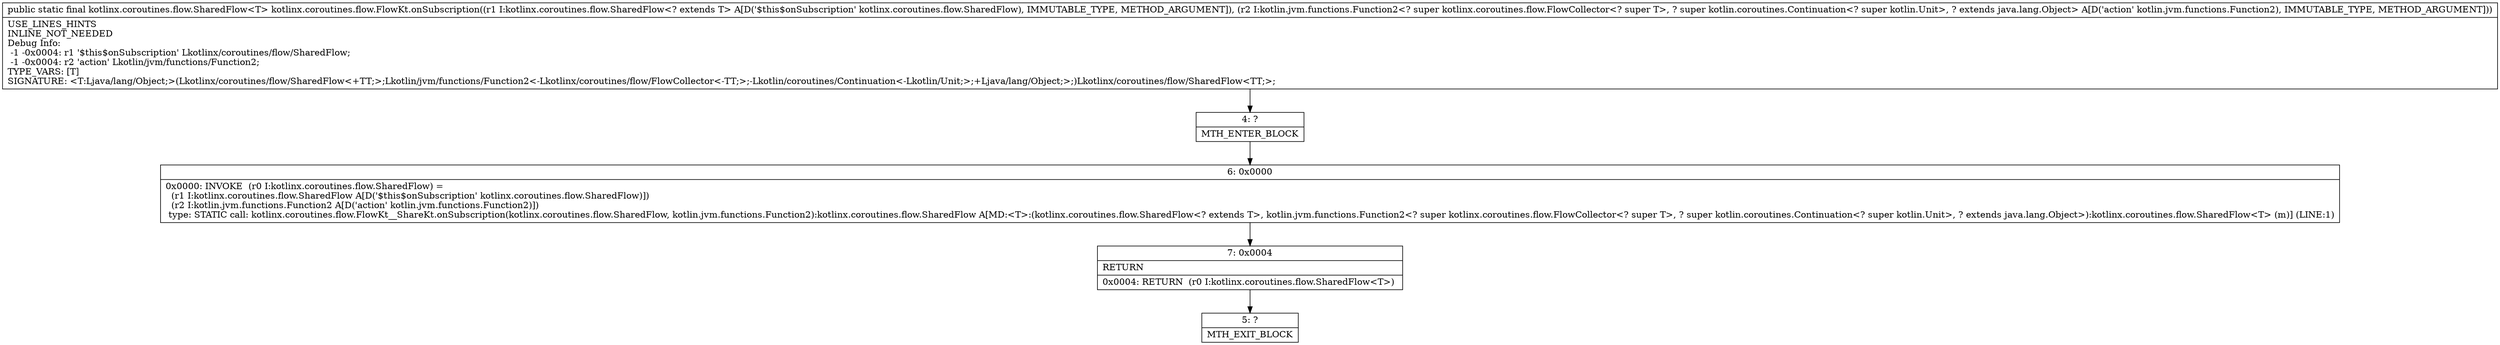digraph "CFG forkotlinx.coroutines.flow.FlowKt.onSubscription(Lkotlinx\/coroutines\/flow\/SharedFlow;Lkotlin\/jvm\/functions\/Function2;)Lkotlinx\/coroutines\/flow\/SharedFlow;" {
Node_4 [shape=record,label="{4\:\ ?|MTH_ENTER_BLOCK\l}"];
Node_6 [shape=record,label="{6\:\ 0x0000|0x0000: INVOKE  (r0 I:kotlinx.coroutines.flow.SharedFlow) = \l  (r1 I:kotlinx.coroutines.flow.SharedFlow A[D('$this$onSubscription' kotlinx.coroutines.flow.SharedFlow)])\l  (r2 I:kotlin.jvm.functions.Function2 A[D('action' kotlin.jvm.functions.Function2)])\l type: STATIC call: kotlinx.coroutines.flow.FlowKt__ShareKt.onSubscription(kotlinx.coroutines.flow.SharedFlow, kotlin.jvm.functions.Function2):kotlinx.coroutines.flow.SharedFlow A[MD:\<T\>:(kotlinx.coroutines.flow.SharedFlow\<? extends T\>, kotlin.jvm.functions.Function2\<? super kotlinx.coroutines.flow.FlowCollector\<? super T\>, ? super kotlin.coroutines.Continuation\<? super kotlin.Unit\>, ? extends java.lang.Object\>):kotlinx.coroutines.flow.SharedFlow\<T\> (m)] (LINE:1)\l}"];
Node_7 [shape=record,label="{7\:\ 0x0004|RETURN\l|0x0004: RETURN  (r0 I:kotlinx.coroutines.flow.SharedFlow\<T\>) \l}"];
Node_5 [shape=record,label="{5\:\ ?|MTH_EXIT_BLOCK\l}"];
MethodNode[shape=record,label="{public static final kotlinx.coroutines.flow.SharedFlow\<T\> kotlinx.coroutines.flow.FlowKt.onSubscription((r1 I:kotlinx.coroutines.flow.SharedFlow\<? extends T\> A[D('$this$onSubscription' kotlinx.coroutines.flow.SharedFlow), IMMUTABLE_TYPE, METHOD_ARGUMENT]), (r2 I:kotlin.jvm.functions.Function2\<? super kotlinx.coroutines.flow.FlowCollector\<? super T\>, ? super kotlin.coroutines.Continuation\<? super kotlin.Unit\>, ? extends java.lang.Object\> A[D('action' kotlin.jvm.functions.Function2), IMMUTABLE_TYPE, METHOD_ARGUMENT]))  | USE_LINES_HINTS\lINLINE_NOT_NEEDED\lDebug Info:\l  \-1 \-0x0004: r1 '$this$onSubscription' Lkotlinx\/coroutines\/flow\/SharedFlow;\l  \-1 \-0x0004: r2 'action' Lkotlin\/jvm\/functions\/Function2;\lTYPE_VARS: [T]\lSIGNATURE: \<T:Ljava\/lang\/Object;\>(Lkotlinx\/coroutines\/flow\/SharedFlow\<+TT;\>;Lkotlin\/jvm\/functions\/Function2\<\-Lkotlinx\/coroutines\/flow\/FlowCollector\<\-TT;\>;\-Lkotlin\/coroutines\/Continuation\<\-Lkotlin\/Unit;\>;+Ljava\/lang\/Object;\>;)Lkotlinx\/coroutines\/flow\/SharedFlow\<TT;\>;\l}"];
MethodNode -> Node_4;Node_4 -> Node_6;
Node_6 -> Node_7;
Node_7 -> Node_5;
}


